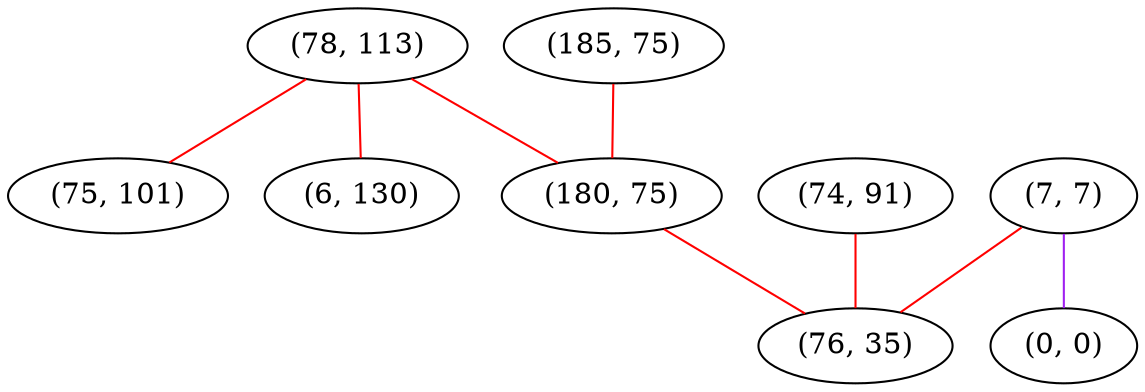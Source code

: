 graph "" {
"(78, 113)";
"(185, 75)";
"(75, 101)";
"(7, 7)";
"(180, 75)";
"(6, 130)";
"(74, 91)";
"(0, 0)";
"(76, 35)";
"(78, 113)" -- "(6, 130)"  [color=red, key=0, weight=1];
"(78, 113)" -- "(180, 75)"  [color=red, key=0, weight=1];
"(78, 113)" -- "(75, 101)"  [color=red, key=0, weight=1];
"(185, 75)" -- "(180, 75)"  [color=red, key=0, weight=1];
"(7, 7)" -- "(0, 0)"  [color=purple, key=0, weight=4];
"(7, 7)" -- "(76, 35)"  [color=red, key=0, weight=1];
"(180, 75)" -- "(76, 35)"  [color=red, key=0, weight=1];
"(74, 91)" -- "(76, 35)"  [color=red, key=0, weight=1];
}
